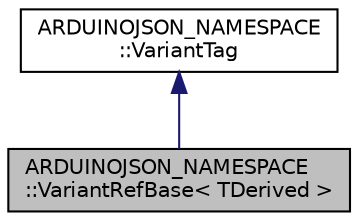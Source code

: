 digraph "ARDUINOJSON_NAMESPACE::VariantRefBase&lt; TDerived &gt;"
{
 // LATEX_PDF_SIZE
  edge [fontname="Helvetica",fontsize="10",labelfontname="Helvetica",labelfontsize="10"];
  node [fontname="Helvetica",fontsize="10",shape=record];
  Node1 [label="ARDUINOJSON_NAMESPACE\l::VariantRefBase\< TDerived \>",height=0.2,width=0.4,color="black", fillcolor="grey75", style="filled", fontcolor="black",tooltip=" "];
  Node2 -> Node1 [dir="back",color="midnightblue",fontsize="10",style="solid"];
  Node2 [label="ARDUINOJSON_NAMESPACE\l::VariantTag",height=0.2,width=0.4,color="black", fillcolor="white", style="filled",URL="$structARDUINOJSON__NAMESPACE_1_1VariantTag.html",tooltip=" "];
}
